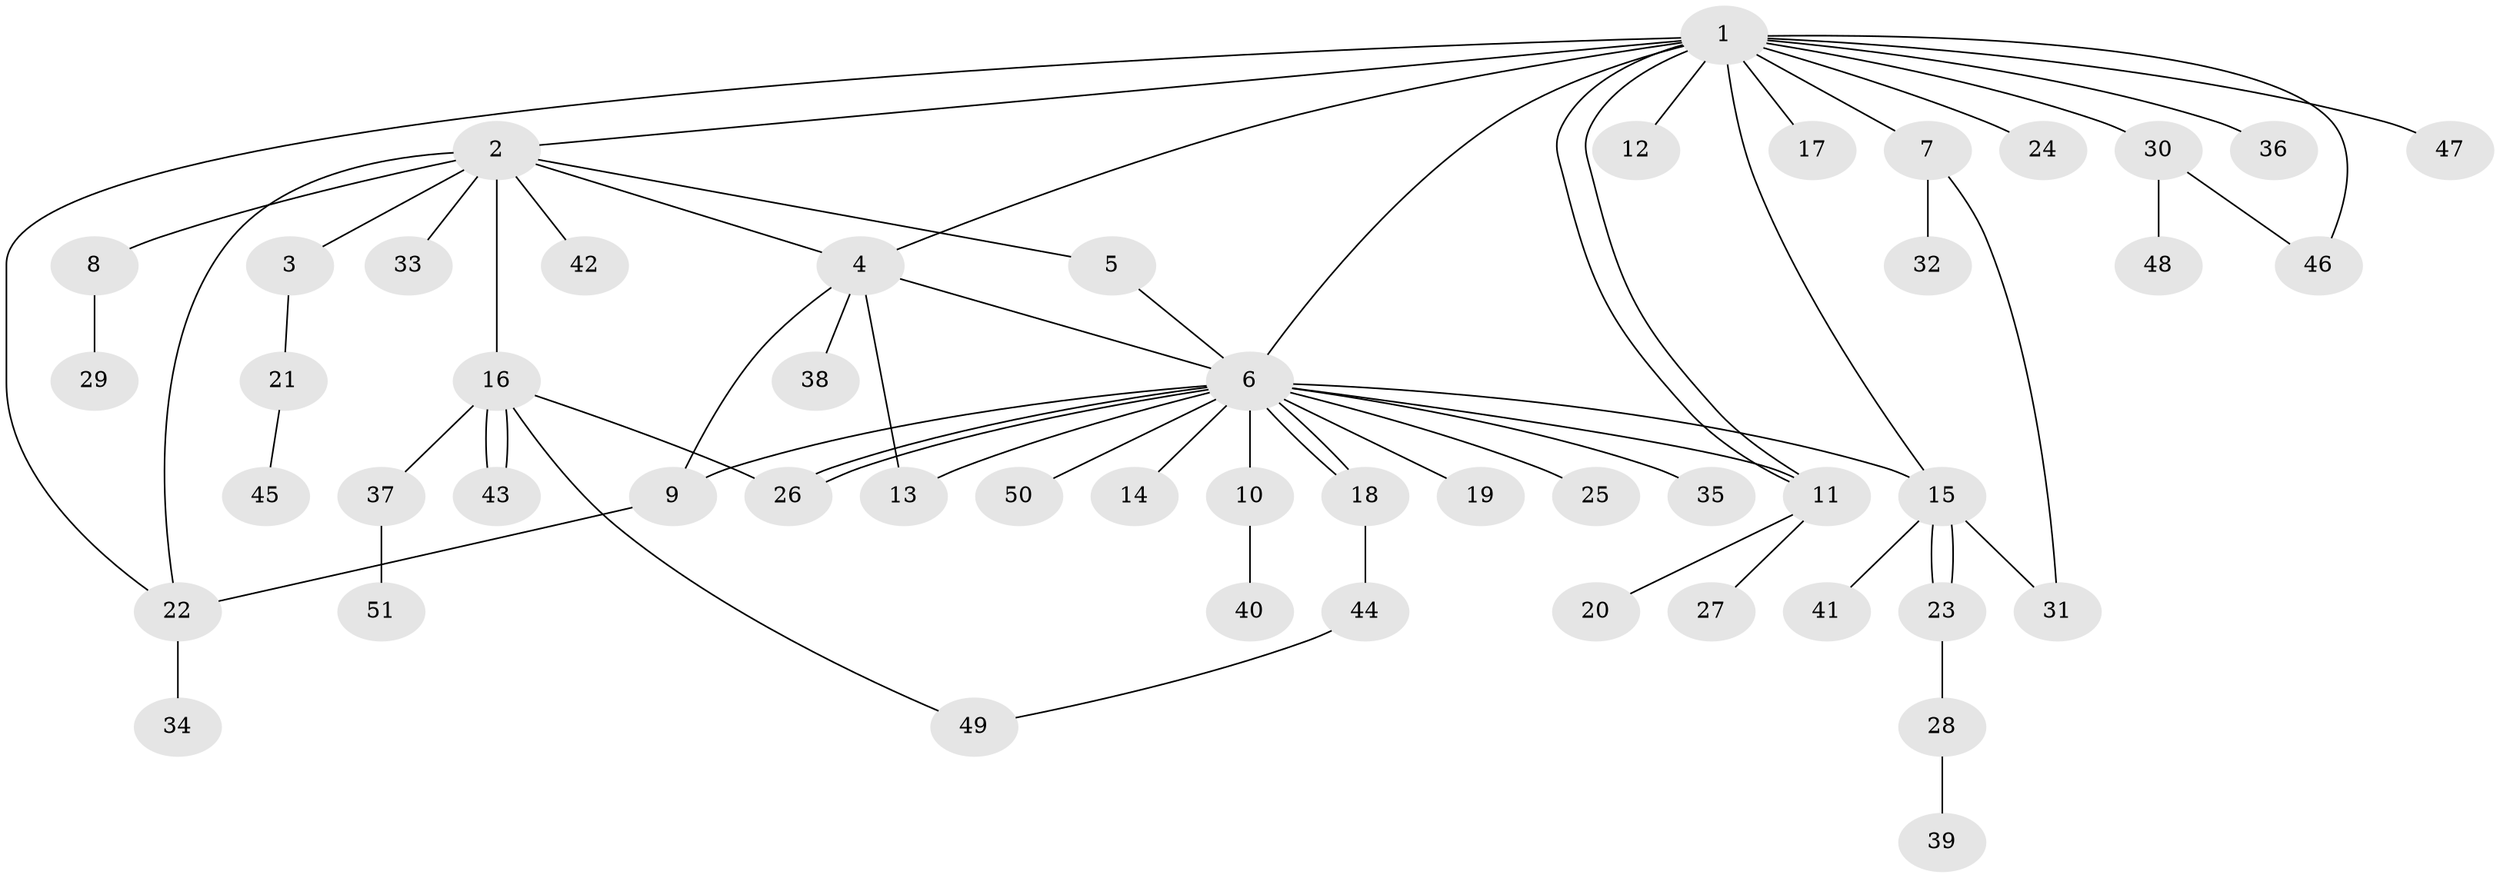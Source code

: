 // coarse degree distribution, {13: 0.02702702702702703, 8: 0.02702702702702703, 2: 0.21621621621621623, 5: 0.02702702702702703, 14: 0.02702702702702703, 3: 0.10810810810810811, 1: 0.4864864864864865, 4: 0.08108108108108109}
// Generated by graph-tools (version 1.1) at 2025/50/03/04/25 22:50:14]
// undirected, 51 vertices, 68 edges
graph export_dot {
  node [color=gray90,style=filled];
  1;
  2;
  3;
  4;
  5;
  6;
  7;
  8;
  9;
  10;
  11;
  12;
  13;
  14;
  15;
  16;
  17;
  18;
  19;
  20;
  21;
  22;
  23;
  24;
  25;
  26;
  27;
  28;
  29;
  30;
  31;
  32;
  33;
  34;
  35;
  36;
  37;
  38;
  39;
  40;
  41;
  42;
  43;
  44;
  45;
  46;
  47;
  48;
  49;
  50;
  51;
  1 -- 2;
  1 -- 4;
  1 -- 6;
  1 -- 7;
  1 -- 11;
  1 -- 11;
  1 -- 12;
  1 -- 15;
  1 -- 17;
  1 -- 22;
  1 -- 24;
  1 -- 30;
  1 -- 36;
  1 -- 46;
  1 -- 47;
  2 -- 3;
  2 -- 4;
  2 -- 5;
  2 -- 8;
  2 -- 16;
  2 -- 22;
  2 -- 33;
  2 -- 42;
  3 -- 21;
  4 -- 6;
  4 -- 9;
  4 -- 13;
  4 -- 38;
  5 -- 6;
  6 -- 9;
  6 -- 10;
  6 -- 11;
  6 -- 13;
  6 -- 14;
  6 -- 15;
  6 -- 18;
  6 -- 18;
  6 -- 19;
  6 -- 25;
  6 -- 26;
  6 -- 26;
  6 -- 35;
  6 -- 50;
  7 -- 31;
  7 -- 32;
  8 -- 29;
  9 -- 22;
  10 -- 40;
  11 -- 20;
  11 -- 27;
  15 -- 23;
  15 -- 23;
  15 -- 31;
  15 -- 41;
  16 -- 26;
  16 -- 37;
  16 -- 43;
  16 -- 43;
  16 -- 49;
  18 -- 44;
  21 -- 45;
  22 -- 34;
  23 -- 28;
  28 -- 39;
  30 -- 46;
  30 -- 48;
  37 -- 51;
  44 -- 49;
}
